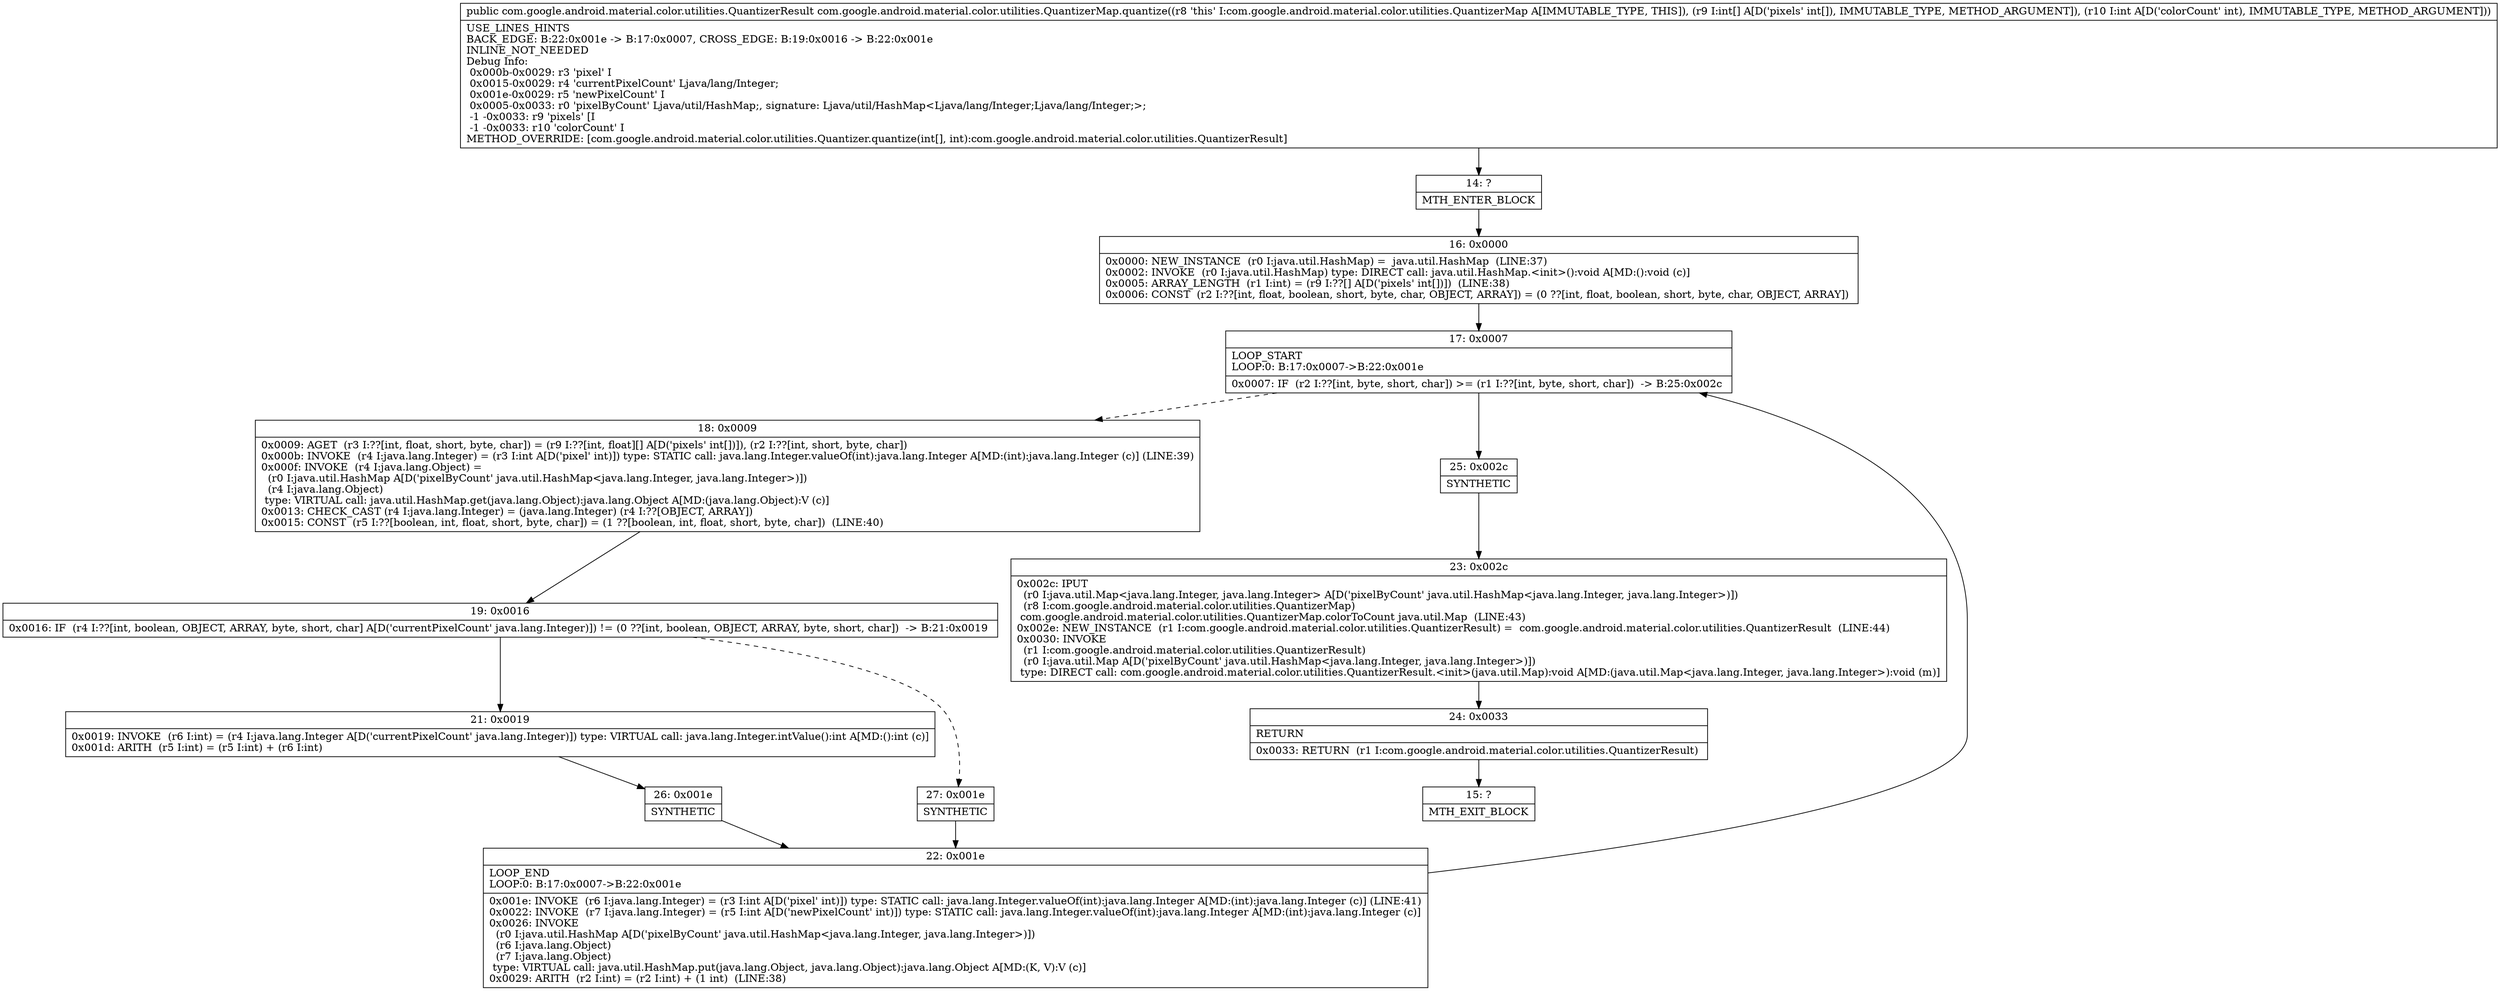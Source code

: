 digraph "CFG forcom.google.android.material.color.utilities.QuantizerMap.quantize([II)Lcom\/google\/android\/material\/color\/utilities\/QuantizerResult;" {
Node_14 [shape=record,label="{14\:\ ?|MTH_ENTER_BLOCK\l}"];
Node_16 [shape=record,label="{16\:\ 0x0000|0x0000: NEW_INSTANCE  (r0 I:java.util.HashMap) =  java.util.HashMap  (LINE:37)\l0x0002: INVOKE  (r0 I:java.util.HashMap) type: DIRECT call: java.util.HashMap.\<init\>():void A[MD:():void (c)]\l0x0005: ARRAY_LENGTH  (r1 I:int) = (r9 I:??[] A[D('pixels' int[])])  (LINE:38)\l0x0006: CONST  (r2 I:??[int, float, boolean, short, byte, char, OBJECT, ARRAY]) = (0 ??[int, float, boolean, short, byte, char, OBJECT, ARRAY]) \l}"];
Node_17 [shape=record,label="{17\:\ 0x0007|LOOP_START\lLOOP:0: B:17:0x0007\-\>B:22:0x001e\l|0x0007: IF  (r2 I:??[int, byte, short, char]) \>= (r1 I:??[int, byte, short, char])  \-\> B:25:0x002c \l}"];
Node_18 [shape=record,label="{18\:\ 0x0009|0x0009: AGET  (r3 I:??[int, float, short, byte, char]) = (r9 I:??[int, float][] A[D('pixels' int[])]), (r2 I:??[int, short, byte, char]) \l0x000b: INVOKE  (r4 I:java.lang.Integer) = (r3 I:int A[D('pixel' int)]) type: STATIC call: java.lang.Integer.valueOf(int):java.lang.Integer A[MD:(int):java.lang.Integer (c)] (LINE:39)\l0x000f: INVOKE  (r4 I:java.lang.Object) = \l  (r0 I:java.util.HashMap A[D('pixelByCount' java.util.HashMap\<java.lang.Integer, java.lang.Integer\>)])\l  (r4 I:java.lang.Object)\l type: VIRTUAL call: java.util.HashMap.get(java.lang.Object):java.lang.Object A[MD:(java.lang.Object):V (c)]\l0x0013: CHECK_CAST (r4 I:java.lang.Integer) = (java.lang.Integer) (r4 I:??[OBJECT, ARRAY]) \l0x0015: CONST  (r5 I:??[boolean, int, float, short, byte, char]) = (1 ??[boolean, int, float, short, byte, char])  (LINE:40)\l}"];
Node_19 [shape=record,label="{19\:\ 0x0016|0x0016: IF  (r4 I:??[int, boolean, OBJECT, ARRAY, byte, short, char] A[D('currentPixelCount' java.lang.Integer)]) != (0 ??[int, boolean, OBJECT, ARRAY, byte, short, char])  \-\> B:21:0x0019 \l}"];
Node_21 [shape=record,label="{21\:\ 0x0019|0x0019: INVOKE  (r6 I:int) = (r4 I:java.lang.Integer A[D('currentPixelCount' java.lang.Integer)]) type: VIRTUAL call: java.lang.Integer.intValue():int A[MD:():int (c)]\l0x001d: ARITH  (r5 I:int) = (r5 I:int) + (r6 I:int) \l}"];
Node_26 [shape=record,label="{26\:\ 0x001e|SYNTHETIC\l}"];
Node_22 [shape=record,label="{22\:\ 0x001e|LOOP_END\lLOOP:0: B:17:0x0007\-\>B:22:0x001e\l|0x001e: INVOKE  (r6 I:java.lang.Integer) = (r3 I:int A[D('pixel' int)]) type: STATIC call: java.lang.Integer.valueOf(int):java.lang.Integer A[MD:(int):java.lang.Integer (c)] (LINE:41)\l0x0022: INVOKE  (r7 I:java.lang.Integer) = (r5 I:int A[D('newPixelCount' int)]) type: STATIC call: java.lang.Integer.valueOf(int):java.lang.Integer A[MD:(int):java.lang.Integer (c)]\l0x0026: INVOKE  \l  (r0 I:java.util.HashMap A[D('pixelByCount' java.util.HashMap\<java.lang.Integer, java.lang.Integer\>)])\l  (r6 I:java.lang.Object)\l  (r7 I:java.lang.Object)\l type: VIRTUAL call: java.util.HashMap.put(java.lang.Object, java.lang.Object):java.lang.Object A[MD:(K, V):V (c)]\l0x0029: ARITH  (r2 I:int) = (r2 I:int) + (1 int)  (LINE:38)\l}"];
Node_27 [shape=record,label="{27\:\ 0x001e|SYNTHETIC\l}"];
Node_25 [shape=record,label="{25\:\ 0x002c|SYNTHETIC\l}"];
Node_23 [shape=record,label="{23\:\ 0x002c|0x002c: IPUT  \l  (r0 I:java.util.Map\<java.lang.Integer, java.lang.Integer\> A[D('pixelByCount' java.util.HashMap\<java.lang.Integer, java.lang.Integer\>)])\l  (r8 I:com.google.android.material.color.utilities.QuantizerMap)\l com.google.android.material.color.utilities.QuantizerMap.colorToCount java.util.Map  (LINE:43)\l0x002e: NEW_INSTANCE  (r1 I:com.google.android.material.color.utilities.QuantizerResult) =  com.google.android.material.color.utilities.QuantizerResult  (LINE:44)\l0x0030: INVOKE  \l  (r1 I:com.google.android.material.color.utilities.QuantizerResult)\l  (r0 I:java.util.Map A[D('pixelByCount' java.util.HashMap\<java.lang.Integer, java.lang.Integer\>)])\l type: DIRECT call: com.google.android.material.color.utilities.QuantizerResult.\<init\>(java.util.Map):void A[MD:(java.util.Map\<java.lang.Integer, java.lang.Integer\>):void (m)]\l}"];
Node_24 [shape=record,label="{24\:\ 0x0033|RETURN\l|0x0033: RETURN  (r1 I:com.google.android.material.color.utilities.QuantizerResult) \l}"];
Node_15 [shape=record,label="{15\:\ ?|MTH_EXIT_BLOCK\l}"];
MethodNode[shape=record,label="{public com.google.android.material.color.utilities.QuantizerResult com.google.android.material.color.utilities.QuantizerMap.quantize((r8 'this' I:com.google.android.material.color.utilities.QuantizerMap A[IMMUTABLE_TYPE, THIS]), (r9 I:int[] A[D('pixels' int[]), IMMUTABLE_TYPE, METHOD_ARGUMENT]), (r10 I:int A[D('colorCount' int), IMMUTABLE_TYPE, METHOD_ARGUMENT]))  | USE_LINES_HINTS\lBACK_EDGE: B:22:0x001e \-\> B:17:0x0007, CROSS_EDGE: B:19:0x0016 \-\> B:22:0x001e\lINLINE_NOT_NEEDED\lDebug Info:\l  0x000b\-0x0029: r3 'pixel' I\l  0x0015\-0x0029: r4 'currentPixelCount' Ljava\/lang\/Integer;\l  0x001e\-0x0029: r5 'newPixelCount' I\l  0x0005\-0x0033: r0 'pixelByCount' Ljava\/util\/HashMap;, signature: Ljava\/util\/HashMap\<Ljava\/lang\/Integer;Ljava\/lang\/Integer;\>;\l  \-1 \-0x0033: r9 'pixels' [I\l  \-1 \-0x0033: r10 'colorCount' I\lMETHOD_OVERRIDE: [com.google.android.material.color.utilities.Quantizer.quantize(int[], int):com.google.android.material.color.utilities.QuantizerResult]\l}"];
MethodNode -> Node_14;Node_14 -> Node_16;
Node_16 -> Node_17;
Node_17 -> Node_18[style=dashed];
Node_17 -> Node_25;
Node_18 -> Node_19;
Node_19 -> Node_21;
Node_19 -> Node_27[style=dashed];
Node_21 -> Node_26;
Node_26 -> Node_22;
Node_22 -> Node_17;
Node_27 -> Node_22;
Node_25 -> Node_23;
Node_23 -> Node_24;
Node_24 -> Node_15;
}

